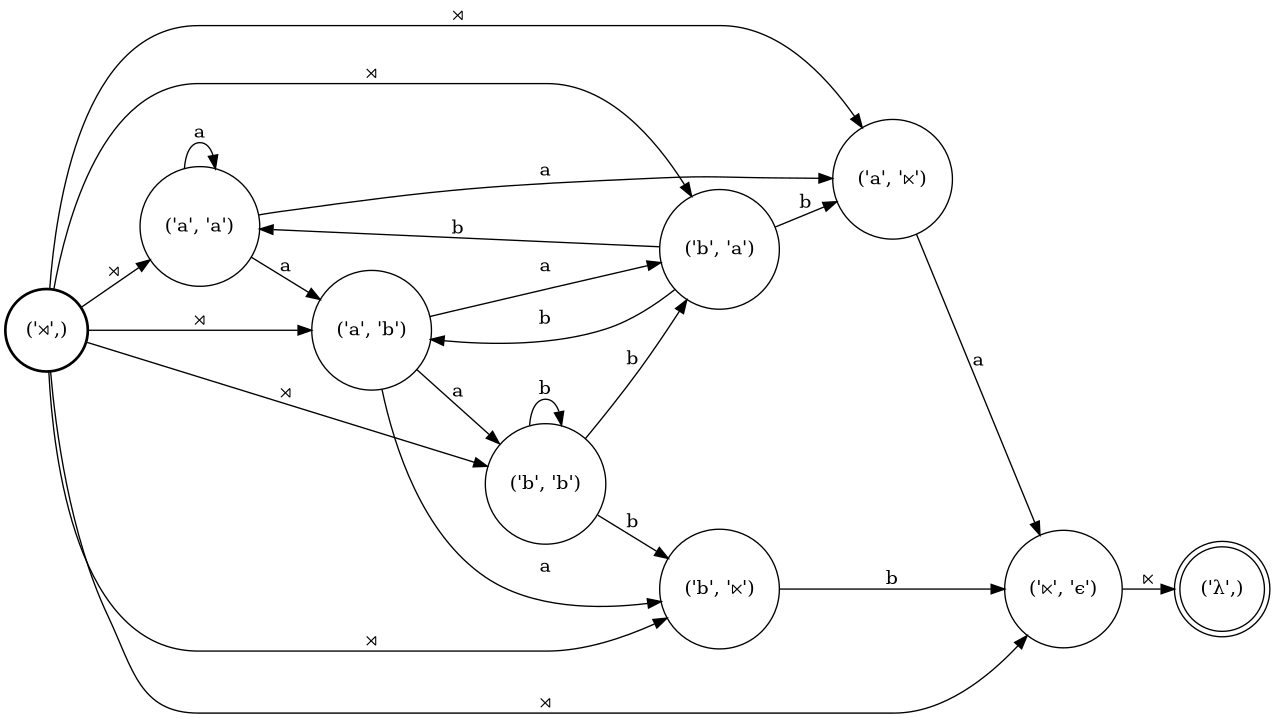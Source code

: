 digraph FST {
rankdir = LR;
size = "8.5,11";
center = 1;
orientation = Portrait;
ranksep = "0.4";
nodesep = "0.25";
8 [label = "('⋊',)", shape = circle, style = bold, fontsize = 14]
	8 -> 2 [label = "⋊", fontsize = 14];
	8 -> 3 [label = "⋊", fontsize = 14];
	8 -> 6 [label = "⋊", fontsize = 14];
	8 -> 4 [label = "⋊", fontsize = 14];
	8 -> 7 [label = "⋊", fontsize = 14];
	8 -> 1 [label = "⋊", fontsize = 14];
	8 -> 5 [label = "⋊", fontsize = 14];
0 [label = "('λ',)", shape = doublecircle, style = solid, fontsize = 14]
1 [label = "('⋉', 'ϵ')", shape = circle, style = solid, fontsize = 14]
	1 -> 0 [label = "⋉", fontsize = 14];
2 [label = "('a', '⋉')", shape = circle, style = solid, fontsize = 14]
	2 -> 1 [label = "a", fontsize = 14];
3 [label = "('b', '⋉')", shape = circle, style = solid, fontsize = 14]
	3 -> 1 [label = "b", fontsize = 14];
4 [label = "('a', 'b')", shape = circle, style = solid, fontsize = 14]
	4 -> 3 [label = "a", fontsize = 14];
	4 -> 5 [label = "a", fontsize = 14];
	4 -> 7 [label = "a", fontsize = 14];
5 [label = "('b', 'b')", shape = circle, style = solid, fontsize = 14]
	5 -> 3 [label = "b", fontsize = 14];
	5 -> 5 [label = "b", fontsize = 14];
	5 -> 7 [label = "b", fontsize = 14];
6 [label = "('a', 'a')", shape = circle, style = solid, fontsize = 14]
	6 -> 2 [label = "a", fontsize = 14];
	6 -> 6 [label = "a", fontsize = 14];
	6 -> 4 [label = "a", fontsize = 14];
7 [label = "('b', 'a')", shape = circle, style = solid, fontsize = 14]
	7 -> 2 [label = "b", fontsize = 14];
	7 -> 6 [label = "b", fontsize = 14];
	7 -> 4 [label = "b", fontsize = 14];
}
